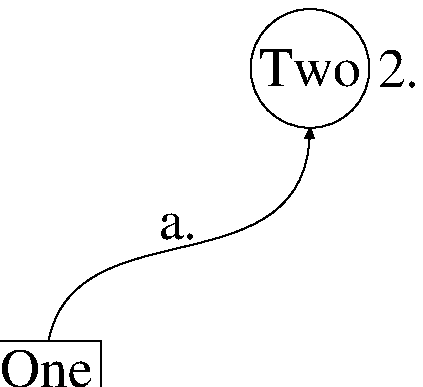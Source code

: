 input boxes
defaultfont:="ptmr8r";
warningcheck:=0;
beginfig(1)
vardef labelarrow
 (suffix BoxA,BoxB) expr Line =
  drawarrow Line
  cutbefore bpath BoxA
  cutafter bpath BoxB;
  point (.5*length Line) of Line
enddef;
defaultscale:=2;
boxjoin(a.e=b.w-(.75in,1.5in));
boxit.one("One");  circleit.two("Two");
drawboxed(one,two);
label.lft("1.",one.w);
label.rt("2.",two.e);
label.top("a.",labelarrow(one,two)
 one.c{dir90}..tension0.8..{dir90}two.s);
endfig;
end;
